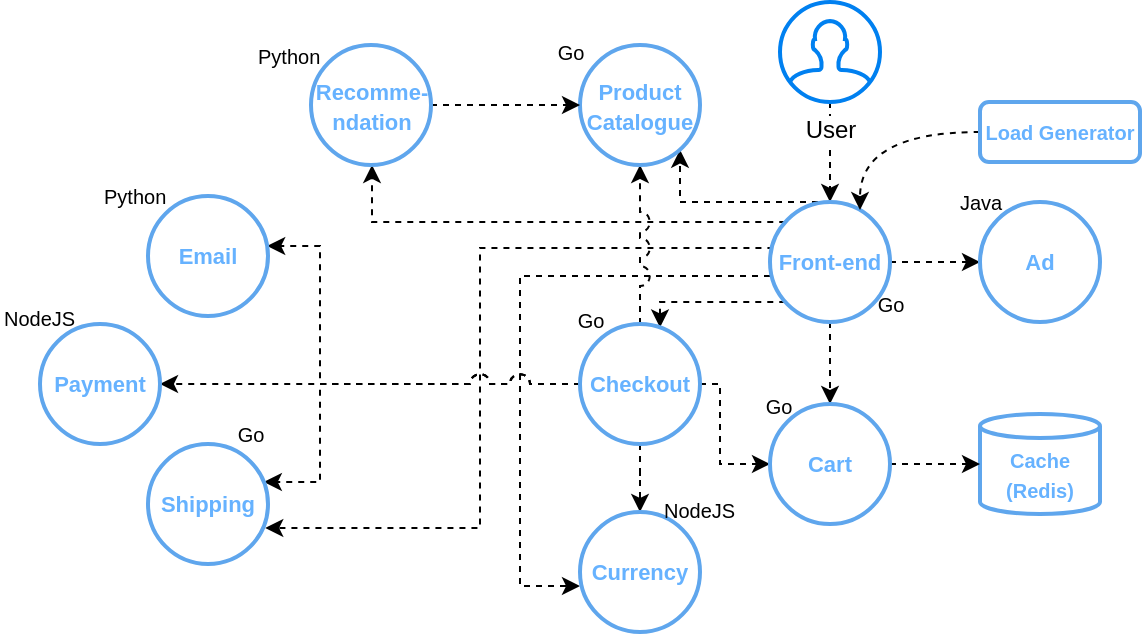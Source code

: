 <mxfile version="13.11.0" type="github">
  <diagram id="zNfq5neE3M64kurw_uy2" name="Page-1">
    <mxGraphModel dx="1364" dy="745" grid="1" gridSize="10" guides="1" tooltips="1" connect="1" arrows="1" fold="1" page="1" pageScale="1" pageWidth="827" pageHeight="1169" math="0" shadow="0">
      <root>
        <mxCell id="0" />
        <mxCell id="1" parent="0" />
        <mxCell id="JLZIl9Gp42pbkCICVa5f-4" style="edgeStyle=orthogonalEdgeStyle;rounded=0;orthogonalLoop=1;jettySize=auto;html=1;dashed=1;" edge="1" parent="1" source="JLZIl9Gp42pbkCICVa5f-2" target="JLZIl9Gp42pbkCICVa5f-3">
          <mxGeometry relative="1" as="geometry" />
        </mxCell>
        <mxCell id="JLZIl9Gp42pbkCICVa5f-2" value="User" style="html=1;verticalLabelPosition=bottom;align=center;labelBackgroundColor=#ffffff;verticalAlign=top;strokeWidth=2;strokeColor=#0080F0;shadow=0;dashed=0;shape=mxgraph.ios7.icons.user;" vertex="1" parent="1">
          <mxGeometry x="400" y="30" width="50" height="50" as="geometry" />
        </mxCell>
        <mxCell id="JLZIl9Gp42pbkCICVa5f-29" style="edgeStyle=orthogonalEdgeStyle;rounded=0;orthogonalLoop=1;jettySize=auto;html=1;dashed=1;fontSize=10;" edge="1" parent="1" source="JLZIl9Gp42pbkCICVa5f-3" target="JLZIl9Gp42pbkCICVa5f-8">
          <mxGeometry relative="1" as="geometry">
            <Array as="points">
              <mxPoint x="340" y="180" />
            </Array>
          </mxGeometry>
        </mxCell>
        <mxCell id="JLZIl9Gp42pbkCICVa5f-30" style="edgeStyle=orthogonalEdgeStyle;rounded=0;orthogonalLoop=1;jettySize=auto;html=1;dashed=1;fontSize=10;" edge="1" parent="1" source="JLZIl9Gp42pbkCICVa5f-3" target="JLZIl9Gp42pbkCICVa5f-9">
          <mxGeometry relative="1" as="geometry">
            <mxPoint x="468.5" y="160" as="sourcePoint" />
          </mxGeometry>
        </mxCell>
        <mxCell id="JLZIl9Gp42pbkCICVa5f-32" style="edgeStyle=orthogonalEdgeStyle;rounded=0;orthogonalLoop=1;jettySize=auto;html=1;dashed=1;fontSize=10;" edge="1" parent="1" source="JLZIl9Gp42pbkCICVa5f-3" target="JLZIl9Gp42pbkCICVa5f-7">
          <mxGeometry relative="1" as="geometry" />
        </mxCell>
        <mxCell id="JLZIl9Gp42pbkCICVa5f-39" style="edgeStyle=orthogonalEdgeStyle;rounded=0;orthogonalLoop=1;jettySize=auto;html=1;dashed=1;fontSize=10;jumpStyle=arc;" edge="1" parent="1">
          <mxGeometry relative="1" as="geometry">
            <mxPoint x="142.618" y="293" as="targetPoint" />
            <mxPoint x="396.716" y="153" as="sourcePoint" />
            <Array as="points">
              <mxPoint x="250" y="153" />
              <mxPoint x="250" y="293" />
            </Array>
          </mxGeometry>
        </mxCell>
        <mxCell id="JLZIl9Gp42pbkCICVa5f-41" style="edgeStyle=orthogonalEdgeStyle;rounded=0;orthogonalLoop=1;jettySize=auto;html=1;dashed=1;fontSize=10;" edge="1" parent="1" source="JLZIl9Gp42pbkCICVa5f-3" target="JLZIl9Gp42pbkCICVa5f-15">
          <mxGeometry relative="1" as="geometry">
            <Array as="points">
              <mxPoint x="196" y="140" />
            </Array>
          </mxGeometry>
        </mxCell>
        <mxCell id="JLZIl9Gp42pbkCICVa5f-46" style="edgeStyle=orthogonalEdgeStyle;rounded=0;orthogonalLoop=1;jettySize=auto;html=1;entryX=0;entryY=0.5;entryDx=0;entryDy=0;dashed=1;fontSize=10;" edge="1" parent="1">
          <mxGeometry relative="1" as="geometry">
            <mxPoint x="395" y="167" as="sourcePoint" />
            <mxPoint x="300" y="322" as="targetPoint" />
            <Array as="points">
              <mxPoint x="270" y="167" />
              <mxPoint x="270" y="322" />
            </Array>
          </mxGeometry>
        </mxCell>
        <mxCell id="JLZIl9Gp42pbkCICVa5f-48" style="edgeStyle=orthogonalEdgeStyle;rounded=0;jumpStyle=arc;jumpSize=10;orthogonalLoop=1;jettySize=auto;html=1;dashed=1;strokeColor=#000000;fontSize=10;" edge="1" parent="1" target="JLZIl9Gp42pbkCICVa5f-14">
          <mxGeometry relative="1" as="geometry">
            <mxPoint x="419" y="130" as="sourcePoint" />
            <mxPoint x="349.98" y="95.36" as="targetPoint" />
            <Array as="points">
              <mxPoint x="350" y="130" />
            </Array>
          </mxGeometry>
        </mxCell>
        <mxCell id="JLZIl9Gp42pbkCICVa5f-3" value="&lt;font color=&quot;#66b2ff&quot; size=&quot;1&quot;&gt;&lt;b style=&quot;font-size: 11px&quot;&gt;Front-end&lt;/b&gt;&lt;/font&gt;" style="ellipse;whiteSpace=wrap;html=1;aspect=fixed;strokeWidth=2;strokeColor=#5FA6ED;" vertex="1" parent="1">
          <mxGeometry x="395" y="130" width="60" height="60" as="geometry" />
        </mxCell>
        <mxCell id="JLZIl9Gp42pbkCICVa5f-6" style="edgeStyle=orthogonalEdgeStyle;rounded=0;orthogonalLoop=1;jettySize=auto;html=1;dashed=1;curved=1;" edge="1" parent="1" source="JLZIl9Gp42pbkCICVa5f-5" target="JLZIl9Gp42pbkCICVa5f-3">
          <mxGeometry relative="1" as="geometry">
            <Array as="points">
              <mxPoint x="440" y="95" />
            </Array>
          </mxGeometry>
        </mxCell>
        <mxCell id="JLZIl9Gp42pbkCICVa5f-5" value="&lt;b&gt;&lt;font color=&quot;#66b2ff&quot; style=&quot;font-size: 10px&quot;&gt;Load Generator&lt;/font&gt;&lt;/b&gt;" style="rounded=1;whiteSpace=wrap;html=1;strokeColor=#5FA6ED;strokeWidth=2;" vertex="1" parent="1">
          <mxGeometry x="500" y="80" width="80" height="30" as="geometry" />
        </mxCell>
        <mxCell id="JLZIl9Gp42pbkCICVa5f-35" style="edgeStyle=orthogonalEdgeStyle;rounded=0;orthogonalLoop=1;jettySize=auto;html=1;dashed=1;fontSize=10;jumpStyle=arc;jumpSize=10;" edge="1" parent="1" source="JLZIl9Gp42pbkCICVa5f-8" target="JLZIl9Gp42pbkCICVa5f-11">
          <mxGeometry relative="1" as="geometry" />
        </mxCell>
        <mxCell id="JLZIl9Gp42pbkCICVa5f-36" style="edgeStyle=orthogonalEdgeStyle;rounded=0;orthogonalLoop=1;jettySize=auto;html=1;dashed=1;fontSize=10;jumpStyle=arc;jumpSize=10;" edge="1" parent="1" source="JLZIl9Gp42pbkCICVa5f-8" target="JLZIl9Gp42pbkCICVa5f-10">
          <mxGeometry relative="1" as="geometry">
            <Array as="points">
              <mxPoint x="170" y="221" />
              <mxPoint x="170" y="152" />
            </Array>
          </mxGeometry>
        </mxCell>
        <mxCell id="JLZIl9Gp42pbkCICVa5f-37" style="edgeStyle=orthogonalEdgeStyle;rounded=0;orthogonalLoop=1;jettySize=auto;html=1;dashed=1;fontSize=10;jumpStyle=arc;jumpSize=10;" edge="1" parent="1" source="JLZIl9Gp42pbkCICVa5f-8" target="JLZIl9Gp42pbkCICVa5f-12">
          <mxGeometry relative="1" as="geometry">
            <Array as="points">
              <mxPoint x="170" y="221" />
              <mxPoint x="170" y="270" />
            </Array>
          </mxGeometry>
        </mxCell>
        <mxCell id="JLZIl9Gp42pbkCICVa5f-38" style="edgeStyle=orthogonalEdgeStyle;rounded=0;orthogonalLoop=1;jettySize=auto;html=1;dashed=1;fontSize=10;" edge="1" parent="1" source="JLZIl9Gp42pbkCICVa5f-8" target="JLZIl9Gp42pbkCICVa5f-13">
          <mxGeometry relative="1" as="geometry" />
        </mxCell>
        <mxCell id="JLZIl9Gp42pbkCICVa5f-44" style="rounded=0;orthogonalLoop=1;jettySize=auto;html=1;dashed=1;fontSize=10;" edge="1" parent="1" source="JLZIl9Gp42pbkCICVa5f-8" target="JLZIl9Gp42pbkCICVa5f-7">
          <mxGeometry relative="1" as="geometry">
            <Array as="points">
              <mxPoint x="370" y="221" />
              <mxPoint x="370" y="261" />
            </Array>
          </mxGeometry>
        </mxCell>
        <mxCell id="JLZIl9Gp42pbkCICVa5f-47" style="edgeStyle=orthogonalEdgeStyle;rounded=0;orthogonalLoop=1;jettySize=auto;html=1;dashed=1;fontSize=10;jumpStyle=arc;jumpSize=10;" edge="1" parent="1" source="JLZIl9Gp42pbkCICVa5f-8" target="JLZIl9Gp42pbkCICVa5f-14">
          <mxGeometry relative="1" as="geometry" />
        </mxCell>
        <mxCell id="JLZIl9Gp42pbkCICVa5f-8" value="&lt;font color=&quot;#66b2ff&quot; size=&quot;1&quot;&gt;&lt;b style=&quot;font-size: 11px&quot;&gt;Checkout&lt;/b&gt;&lt;/font&gt;&lt;span style=&quot;color: rgba(0 , 0 , 0 , 0) ; font-family: monospace ; font-size: 0px&quot;&gt;%3CmxGraphModel%3E%3Croot%3E%3CmxCell%20id%3D%220%22%2F%3E%3CmxCell%20id%3D%221%22%20parent%3D%220%22%2F%3E%3CmxCell%20id%3D%222%22%20value%3D%22%26lt%3Bfont%20color%3D%26quot%3B%2366b2ff%26quot%3B%20size%3D%26quot%3B1%26quot%3B%26gt%3B%26lt%3Bb%20style%3D%26quot%3Bfont-size%3A%2011px%26quot%3B%26gt%3BCart%26lt%3B%2Fb%26gt%3B%26lt%3B%2Ffont%26gt%3B%22%20style%3D%22ellipse%3BwhiteSpace%3Dwrap%3Bhtml%3D1%3Baspect%3Dfixed%3BstrokeColor%3D%2366B2FF%3BstrokeWidth%3D2%3B%22%20vertex%3D%221%22%20parent%3D%221%22%3E%3CmxGeometry%20x%3D%22500%22%20y%3D%22130%22%20width%3D%2260%22%20height%3D%2260%22%20as%3D%22geometry%22%2F%3E%3C%2FmxCell%3E%3C%2Froot%3E%3C%2FmxGraphModel%3E&lt;/span&gt;" style="ellipse;whiteSpace=wrap;html=1;aspect=fixed;strokeWidth=2;strokeColor=#5FA6ED;" vertex="1" parent="1">
          <mxGeometry x="300" y="191" width="60" height="60" as="geometry" />
        </mxCell>
        <mxCell id="JLZIl9Gp42pbkCICVa5f-9" value="&lt;font color=&quot;#66b2ff&quot;&gt;&lt;span style=&quot;font-size: 11px&quot;&gt;&lt;b&gt;Ad&lt;/b&gt;&lt;/span&gt;&lt;/font&gt;" style="ellipse;whiteSpace=wrap;html=1;aspect=fixed;strokeWidth=2;strokeColor=#5FA6ED;" vertex="1" parent="1">
          <mxGeometry x="500" y="130" width="60" height="60" as="geometry" />
        </mxCell>
        <mxCell id="JLZIl9Gp42pbkCICVa5f-10" value="&lt;font color=&quot;#66b2ff&quot;&gt;&lt;span style=&quot;font-size: 11px&quot;&gt;&lt;b&gt;Email&lt;/b&gt;&lt;/span&gt;&lt;/font&gt;" style="ellipse;whiteSpace=wrap;html=1;aspect=fixed;strokeWidth=2;strokeColor=#5FA6ED;" vertex="1" parent="1">
          <mxGeometry x="84" y="127" width="60" height="60" as="geometry" />
        </mxCell>
        <mxCell id="JLZIl9Gp42pbkCICVa5f-11" value="&lt;font color=&quot;#66b2ff&quot;&gt;&lt;span style=&quot;font-size: 11px&quot;&gt;&lt;b&gt;Payment&lt;/b&gt;&lt;/span&gt;&lt;/font&gt;&lt;span style=&quot;color: rgba(0 , 0 , 0 , 0) ; font-family: monospace ; font-size: 0px&quot;&gt;%3CmxGraphModel%3E%3Croot%3E%3CmxCell%20id%3D%220%22%2F%3E%3CmxCell%20id%3D%221%22%20parent%3D%220%22%2F%3E%3CmxCell%20id%3D%222%22%20value%3D%22%26lt%3Bfont%20color%3D%26quot%3B%2366b2ff%26quot%3B%20size%3D%26quot%3B1%26quot%3B%26gt%3B%26lt%3Bb%20style%3D%26quot%3Bfont-size%3A%2011px%26quot%3B%26gt%3BCheckout%26lt%3B%2Fb%26gt%3B%26lt%3B%2Ffont%26gt%3B%26lt%3Bspan%20style%3D%26quot%3Bcolor%3A%20rgba(0%20%2C%200%20%2C%200%20%2C%200)%20%3B%20font-family%3A%20monospace%20%3B%20font-size%3A%200px%26quot%3B%26gt%3B%253CmxGraphModel%253E%253Croot%253E%253CmxCell%2520id%253D%25220%2522%252F%253E%253CmxCell%2520id%253D%25221%2522%2520parent%253D%25220%2522%252F%253E%253CmxCell%2520id%253D%25222%2522%2520value%253D%2522%2526lt%253Bfont%2520color%253D%2526quot%253B%252366b2ff%2526quot%253B%2520size%253D%2526quot%253B1%2526quot%253B%2526gt%253B%2526lt%253Bb%2520style%253D%2526quot%253Bfont-size%253A%252011px%2526quot%253B%2526gt%253BCart%2526lt%253B%252Fb%2526gt%253B%2526lt%253B%252Ffont%2526gt%253B%2522%2520style%253D%2522ellipse%253BwhiteSpace%253Dwrap%253Bhtml%253D1%253Baspect%253Dfixed%253BstrokeColor%253D%252366B2FF%253BstrokeWidth%253D2%253B%2522%2520vertex%253D%25221%2522%2520parent%253D%25221%2522%253E%253CmxGeometry%2520x%253D%2522500%2522%2520y%253D%2522130%2522%2520width%253D%252260%2522%2520height%253D%252260%2522%2520as%253D%2522geometry%2522%252F%253E%253C%252FmxCell%253E%253C%252Froot%253E%253C%252FmxGraphModel%253E%26lt%3B%2Fspan%26gt%3B%22%20style%3D%22ellipse%3BwhiteSpace%3Dwrap%3Bhtml%3D1%3Baspect%3Dfixed%3BstrokeColor%3D%2366B2FF%3BstrokeWidth%3D2%3B%22%20vertex%3D%221%22%20parent%3D%221%22%3E%3CmxGeometry%20x%3D%22280%22%20y%3D%22120%22%20width%3D%2260%22%20height%3D%2260%22%20as%3D%22geometry%22%2F%3E%3C%2FmxCell%3E%3C%2Froot%3E%3C%2FmxGraphModel%3E&lt;/span&gt;" style="ellipse;whiteSpace=wrap;html=1;aspect=fixed;strokeWidth=2;strokeColor=#5FA6ED;" vertex="1" parent="1">
          <mxGeometry x="30" y="191" width="60" height="60" as="geometry" />
        </mxCell>
        <mxCell id="JLZIl9Gp42pbkCICVa5f-12" value="&lt;font color=&quot;#66b2ff&quot;&gt;&lt;span style=&quot;font-size: 11px&quot;&gt;&lt;b&gt;Shipping&lt;/b&gt;&lt;/span&gt;&lt;/font&gt;" style="ellipse;whiteSpace=wrap;html=1;aspect=fixed;strokeWidth=2;strokeColor=#5FA6ED;" vertex="1" parent="1">
          <mxGeometry x="84" y="251" width="60" height="60" as="geometry" />
        </mxCell>
        <mxCell id="JLZIl9Gp42pbkCICVa5f-13" value="&lt;font color=&quot;#66b2ff&quot;&gt;&lt;span style=&quot;font-size: 11px&quot;&gt;&lt;b&gt;Currency&lt;/b&gt;&lt;/span&gt;&lt;/font&gt;&lt;span style=&quot;color: rgba(0 , 0 , 0 , 0) ; font-family: monospace ; font-size: 0px&quot;&gt;%3CmxGraphModel%3E%3Croot%3E%3CmxCell%20id%3D%220%22%2F%3E%3CmxCell%20id%3D%221%22%20parent%3D%220%22%2F%3E%3CmxCell%20id%3D%222%22%20value%3D%22%26lt%3Bfont%20color%3D%26quot%3B%2366b2ff%26quot%3B%26gt%3B%26lt%3Bspan%20style%3D%26quot%3Bfont-size%3A%2011px%26quot%3B%26gt%3B%26lt%3Bb%26gt%3BShipping%26lt%3B%2Fb%26gt%3B%26lt%3B%2Fspan%26gt%3B%26lt%3B%2Ffont%26gt%3B%22%20style%3D%22ellipse%3BwhiteSpace%3Dwrap%3Bhtml%3D1%3Baspect%3Dfixed%3BstrokeColor%3D%2366B2FF%3BstrokeWidth%3D2%3B%22%20vertex%3D%221%22%20parent%3D%221%22%3E%3CmxGeometry%20x%3D%22180%22%20y%3D%22200%22%20width%3D%2260%22%20height%3D%2260%22%20as%3D%22geometry%22%2F%3E%3C%2FmxCell%3E%3C%2Froot%3E%3C%2FmxGraphModel%3E&lt;/span&gt;" style="ellipse;whiteSpace=wrap;html=1;aspect=fixed;strokeWidth=2;strokeColor=#5FA6ED;" vertex="1" parent="1">
          <mxGeometry x="300" y="285" width="60" height="60" as="geometry" />
        </mxCell>
        <mxCell id="JLZIl9Gp42pbkCICVa5f-14" value="&lt;font color=&quot;#66b2ff&quot;&gt;&lt;span style=&quot;font-size: 11px&quot;&gt;&lt;b&gt;Product Catalogue&lt;/b&gt;&lt;/span&gt;&lt;/font&gt;" style="ellipse;whiteSpace=wrap;html=1;aspect=fixed;strokeWidth=2;strokeColor=#5FA6ED;" vertex="1" parent="1">
          <mxGeometry x="300" y="51.5" width="60" height="60" as="geometry" />
        </mxCell>
        <mxCell id="JLZIl9Gp42pbkCICVa5f-42" style="edgeStyle=orthogonalEdgeStyle;rounded=0;orthogonalLoop=1;jettySize=auto;html=1;dashed=1;fontSize=10;" edge="1" parent="1" source="JLZIl9Gp42pbkCICVa5f-15" target="JLZIl9Gp42pbkCICVa5f-14">
          <mxGeometry relative="1" as="geometry" />
        </mxCell>
        <mxCell id="JLZIl9Gp42pbkCICVa5f-15" value="&lt;font color=&quot;#66b2ff&quot;&gt;&lt;span style=&quot;font-size: 11px&quot;&gt;&lt;b&gt;Recomme-ndation&lt;/b&gt;&lt;/span&gt;&lt;/font&gt;" style="ellipse;whiteSpace=wrap;html=1;aspect=fixed;strokeWidth=2;strokeColor=#5FA6ED;" vertex="1" parent="1">
          <mxGeometry x="165.5" y="51.5" width="60" height="60" as="geometry" />
        </mxCell>
        <mxCell id="JLZIl9Gp42pbkCICVa5f-17" value="&lt;b style=&quot;font-size: 10px&quot;&gt;&lt;font color=&quot;#66b2ff&quot; style=&quot;font-size: 10px&quot;&gt;Cache&lt;br&gt;(Redis)&lt;/font&gt;&lt;/b&gt;" style="shape=cylinder3;whiteSpace=wrap;html=1;boundedLbl=1;backgroundOutline=1;size=6;strokeColor=#5FA6ED;strokeWidth=2;" vertex="1" parent="1">
          <mxGeometry x="500" y="236" width="60" height="50" as="geometry" />
        </mxCell>
        <mxCell id="JLZIl9Gp42pbkCICVa5f-18" value="&lt;font style=&quot;font-size: 10px&quot;&gt;Java&lt;/font&gt;" style="text;html=1;align=center;verticalAlign=middle;resizable=0;points=[];autosize=1;" vertex="1" parent="1">
          <mxGeometry x="480" y="120" width="40" height="20" as="geometry" />
        </mxCell>
        <mxCell id="JLZIl9Gp42pbkCICVa5f-31" style="edgeStyle=orthogonalEdgeStyle;rounded=0;orthogonalLoop=1;jettySize=auto;html=1;dashed=1;fontSize=10;" edge="1" parent="1" source="JLZIl9Gp42pbkCICVa5f-7" target="JLZIl9Gp42pbkCICVa5f-17">
          <mxGeometry relative="1" as="geometry" />
        </mxCell>
        <mxCell id="JLZIl9Gp42pbkCICVa5f-7" value="&lt;font color=&quot;#66b2ff&quot; size=&quot;1&quot;&gt;&lt;b style=&quot;font-size: 11px&quot;&gt;Cart&lt;/b&gt;&lt;/font&gt;" style="ellipse;whiteSpace=wrap;html=1;aspect=fixed;strokeWidth=2;strokeColor=#5FA6ED;" vertex="1" parent="1">
          <mxGeometry x="395" y="231" width="60" height="60" as="geometry" />
        </mxCell>
        <mxCell id="JLZIl9Gp42pbkCICVa5f-19" value="&lt;font style=&quot;font-size: 10px&quot;&gt;Go&lt;/font&gt;" style="text;html=1;align=center;verticalAlign=middle;resizable=0;points=[];autosize=1;" vertex="1" parent="1">
          <mxGeometry x="384" y="222" width="30" height="20" as="geometry" />
        </mxCell>
        <mxCell id="JLZIl9Gp42pbkCICVa5f-21" value="&lt;font style=&quot;font-size: 10px&quot;&gt;Go&lt;/font&gt;" style="text;html=1;align=center;verticalAlign=middle;resizable=0;points=[];autosize=1;" vertex="1" parent="1">
          <mxGeometry x="290" y="178.5" width="30" height="20" as="geometry" />
        </mxCell>
        <mxCell id="JLZIl9Gp42pbkCICVa5f-22" value="&lt;font style=&quot;font-size: 10px&quot;&gt;Go&lt;/font&gt;" style="text;html=1;align=center;verticalAlign=middle;resizable=0;points=[];autosize=1;" vertex="1" parent="1">
          <mxGeometry x="120" y="236" width="30" height="20" as="geometry" />
        </mxCell>
        <mxCell id="JLZIl9Gp42pbkCICVa5f-23" value="&lt;font style=&quot;font-size: 10px&quot;&gt;NodeJS&lt;/font&gt;" style="text;whiteSpace=wrap;html=1;" vertex="1" parent="1">
          <mxGeometry x="340" y="270" width="40" height="25" as="geometry" />
        </mxCell>
        <mxCell id="JLZIl9Gp42pbkCICVa5f-24" value="&lt;font style=&quot;font-size: 10px&quot;&gt;Go&lt;/font&gt;" style="text;html=1;align=center;verticalAlign=middle;resizable=0;points=[];autosize=1;" vertex="1" parent="1">
          <mxGeometry x="280" y="45" width="30" height="20" as="geometry" />
        </mxCell>
        <mxCell id="JLZIl9Gp42pbkCICVa5f-25" value="Python" style="text;whiteSpace=wrap;html=1;fontSize=10;" vertex="1" parent="1">
          <mxGeometry x="136.5" y="45" width="40" height="30" as="geometry" />
        </mxCell>
        <mxCell id="JLZIl9Gp42pbkCICVa5f-26" value="&lt;font style=&quot;font-size: 10px&quot;&gt;Go&lt;/font&gt;" style="text;html=1;align=center;verticalAlign=middle;resizable=0;points=[];autosize=1;" vertex="1" parent="1">
          <mxGeometry x="440" y="171" width="30" height="20" as="geometry" />
        </mxCell>
        <mxCell id="JLZIl9Gp42pbkCICVa5f-27" value="&lt;font style=&quot;font-size: 10px&quot;&gt;NodeJS&lt;/font&gt;" style="text;whiteSpace=wrap;html=1;" vertex="1" parent="1">
          <mxGeometry x="10" y="173.5" width="40" height="25" as="geometry" />
        </mxCell>
        <mxCell id="JLZIl9Gp42pbkCICVa5f-28" value="Python" style="text;whiteSpace=wrap;html=1;fontSize=10;" vertex="1" parent="1">
          <mxGeometry x="60" y="115" width="40" height="30" as="geometry" />
        </mxCell>
      </root>
    </mxGraphModel>
  </diagram>
</mxfile>
